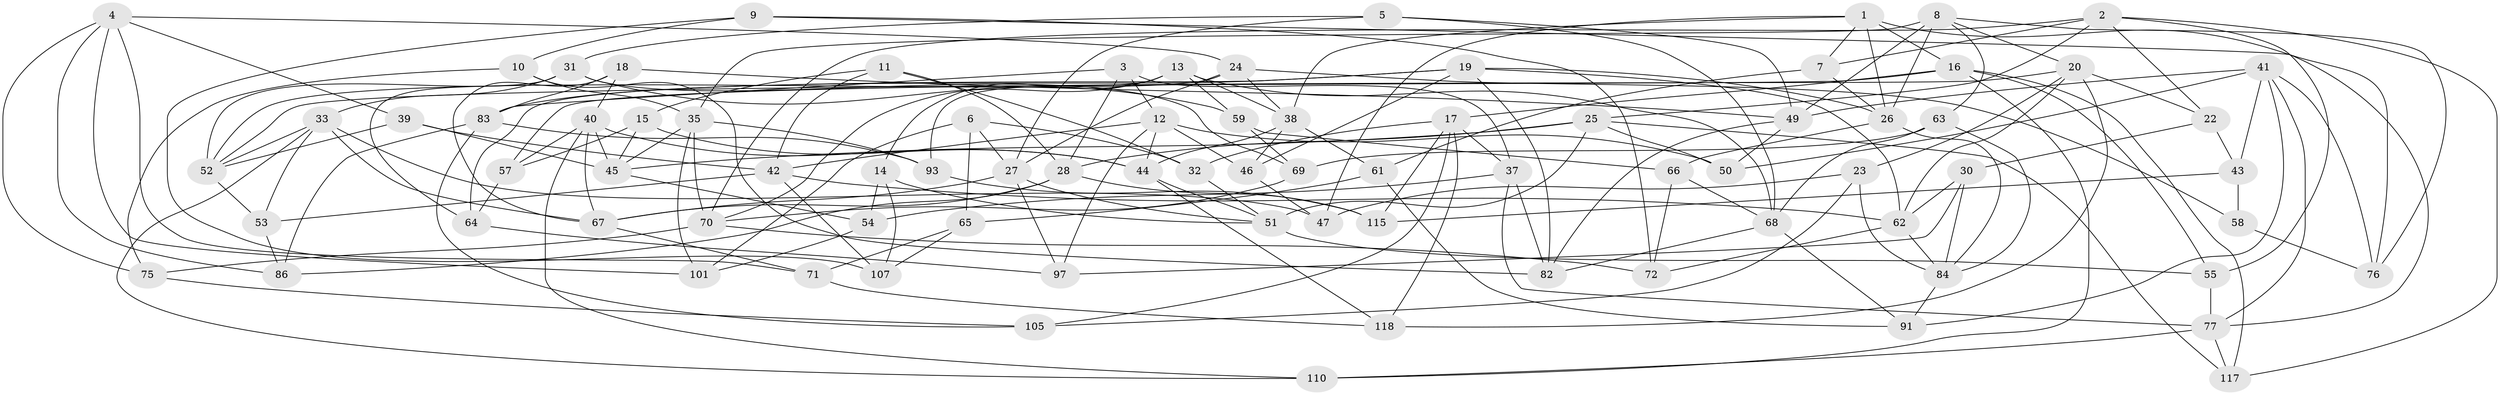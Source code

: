 // Generated by graph-tools (version 1.1) at 2025/52/02/27/25 19:52:27]
// undirected, 82 vertices, 198 edges
graph export_dot {
graph [start="1"]
  node [color=gray90,style=filled];
  1 [super="+90"];
  2 [super="+21"];
  3;
  4 [super="+74"];
  5;
  6;
  7;
  8 [super="+87"];
  9;
  10;
  11;
  12 [super="+112"];
  13 [super="+103"];
  14;
  15;
  16 [super="+34"];
  17 [super="+94"];
  18;
  19 [super="+80"];
  20 [super="+116"];
  22;
  23;
  24 [super="+29"];
  25 [super="+36"];
  26 [super="+104"];
  27 [super="+60"];
  28 [super="+88"];
  30;
  31 [super="+100"];
  32;
  33 [super="+73"];
  35 [super="+102"];
  37 [super="+98"];
  38 [super="+109"];
  39;
  40 [super="+92"];
  41 [super="+48"];
  42 [super="+113"];
  43;
  44 [super="+108"];
  45 [super="+78"];
  46;
  47;
  49 [super="+114"];
  50;
  51 [super="+56"];
  52 [super="+89"];
  53;
  54;
  55;
  57;
  58;
  59;
  61;
  62 [super="+81"];
  63;
  64;
  65;
  66;
  67 [super="+85"];
  68 [super="+95"];
  69;
  70 [super="+106"];
  71;
  72;
  75;
  76;
  77 [super="+79"];
  82 [super="+96"];
  83 [super="+111"];
  84 [super="+99"];
  86;
  91;
  93;
  97;
  101;
  105;
  107;
  110;
  115;
  117;
  118;
  1 -- 76;
  1 -- 38;
  1 -- 26;
  1 -- 16;
  1 -- 47;
  1 -- 7;
  2 -- 7;
  2 -- 55;
  2 -- 117;
  2 -- 70;
  2 -- 22;
  2 -- 25;
  3 -- 28;
  3 -- 83;
  3 -- 37;
  3 -- 12;
  4 -- 39;
  4 -- 75;
  4 -- 101;
  4 -- 86;
  4 -- 71;
  4 -- 24;
  5 -- 68;
  5 -- 49;
  5 -- 27;
  5 -- 31;
  6 -- 32;
  6 -- 65;
  6 -- 101;
  6 -- 27;
  7 -- 61;
  7 -- 26;
  8 -- 49;
  8 -- 63;
  8 -- 35;
  8 -- 26;
  8 -- 20;
  8 -- 76;
  9 -- 72;
  9 -- 107;
  9 -- 10;
  9 -- 77;
  10 -- 35;
  10 -- 75;
  10 -- 82;
  11 -- 42;
  11 -- 28;
  11 -- 32;
  11 -- 15;
  12 -- 46;
  12 -- 50;
  12 -- 44;
  12 -- 97;
  12 -- 42;
  13 -- 59;
  13 -- 38;
  13 -- 70;
  13 -- 68;
  13 -- 93;
  13 -- 14;
  14 -- 54;
  14 -- 107;
  14 -- 51;
  15 -- 57;
  15 -- 44;
  15 -- 45;
  16 -- 117;
  16 -- 17;
  16 -- 52;
  16 -- 110;
  16 -- 55;
  17 -- 118;
  17 -- 32;
  17 -- 115;
  17 -- 105;
  17 -- 37;
  18 -- 49;
  18 -- 40;
  18 -- 83;
  18 -- 67;
  19 -- 46;
  19 -- 62;
  19 -- 64;
  19 -- 26;
  19 -- 82;
  19 -- 83;
  20 -- 118;
  20 -- 62;
  20 -- 57;
  20 -- 22;
  20 -- 23;
  22 -- 43;
  22 -- 30;
  23 -- 47;
  23 -- 105;
  23 -- 84;
  24 -- 27;
  24 -- 58 [weight=2];
  24 -- 52;
  24 -- 38;
  25 -- 50;
  25 -- 51;
  25 -- 28;
  25 -- 117;
  25 -- 45;
  26 -- 66;
  26 -- 84;
  27 -- 67;
  27 -- 51;
  27 -- 97;
  28 -- 115;
  28 -- 67;
  28 -- 86;
  30 -- 62;
  30 -- 97;
  30 -- 84;
  31 -- 64;
  31 -- 59;
  31 -- 33;
  31 -- 69;
  31 -- 52;
  32 -- 51;
  33 -- 110;
  33 -- 53;
  33 -- 67;
  33 -- 52;
  33 -- 47;
  35 -- 101;
  35 -- 45;
  35 -- 93;
  35 -- 70;
  37 -- 77;
  37 -- 54;
  37 -- 82 [weight=2];
  38 -- 61;
  38 -- 46;
  38 -- 44;
  39 -- 42;
  39 -- 52;
  39 -- 45;
  40 -- 110;
  40 -- 45;
  40 -- 57;
  40 -- 67;
  40 -- 44;
  41 -- 76;
  41 -- 43;
  41 -- 50;
  41 -- 91;
  41 -- 77;
  41 -- 49;
  42 -- 62;
  42 -- 107;
  42 -- 53;
  43 -- 115;
  43 -- 58;
  44 -- 51;
  44 -- 118;
  45 -- 54;
  46 -- 47;
  49 -- 50;
  49 -- 82;
  51 -- 55;
  52 -- 53;
  53 -- 86;
  54 -- 101;
  55 -- 77;
  57 -- 64;
  58 -- 76;
  59 -- 69;
  59 -- 66;
  61 -- 91;
  61 -- 65;
  62 -- 72;
  62 -- 84;
  63 -- 84;
  63 -- 69;
  63 -- 68;
  64 -- 97;
  65 -- 71;
  65 -- 107;
  66 -- 72;
  66 -- 68;
  67 -- 71;
  68 -- 91;
  68 -- 82;
  69 -- 70;
  70 -- 75;
  70 -- 72;
  71 -- 118;
  75 -- 105;
  77 -- 110;
  77 -- 117;
  83 -- 105;
  83 -- 93;
  83 -- 86;
  84 -- 91;
  93 -- 115;
}

